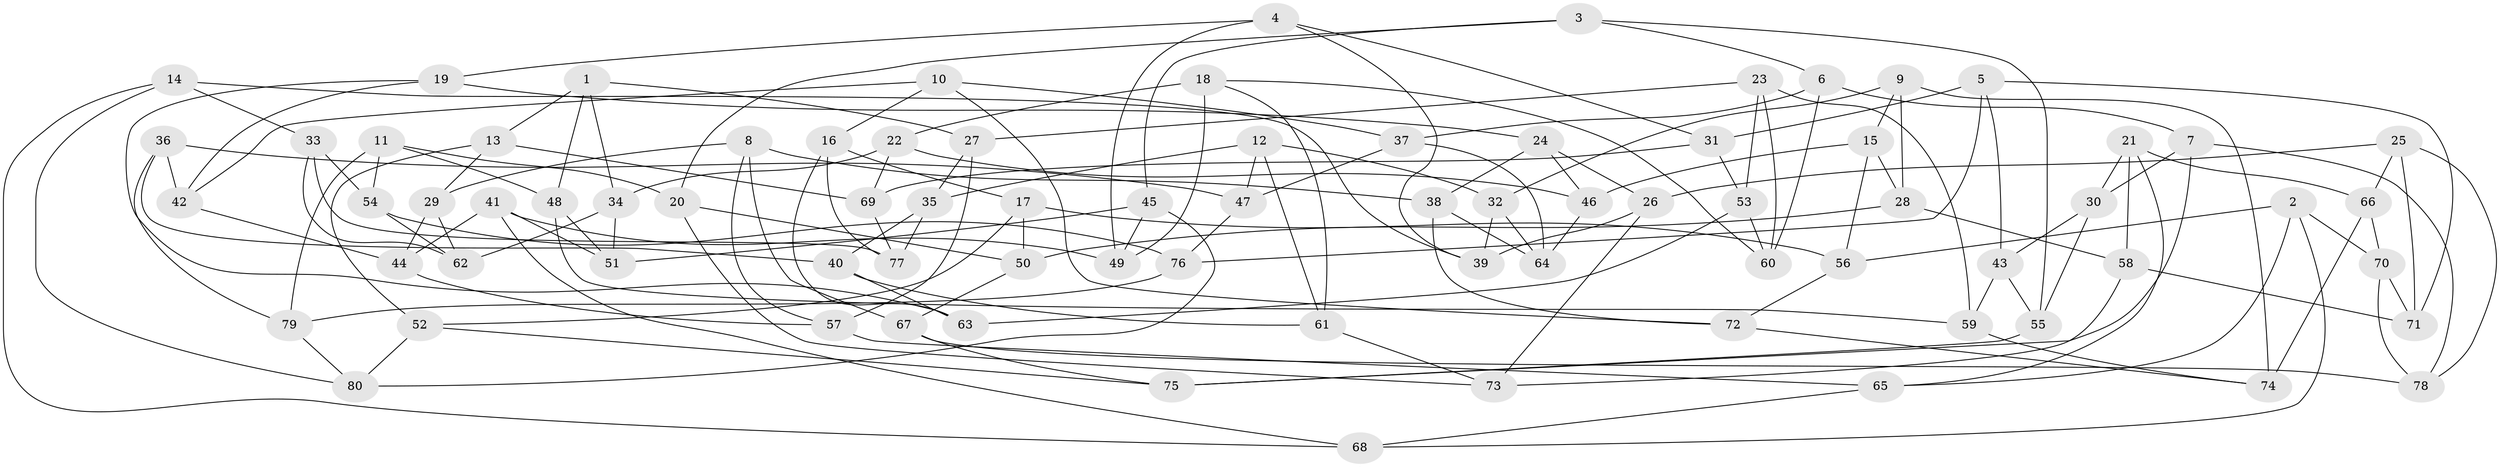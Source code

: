 // Generated by graph-tools (version 1.1) at 2025/38/03/09/25 02:38:11]
// undirected, 80 vertices, 160 edges
graph export_dot {
graph [start="1"]
  node [color=gray90,style=filled];
  1;
  2;
  3;
  4;
  5;
  6;
  7;
  8;
  9;
  10;
  11;
  12;
  13;
  14;
  15;
  16;
  17;
  18;
  19;
  20;
  21;
  22;
  23;
  24;
  25;
  26;
  27;
  28;
  29;
  30;
  31;
  32;
  33;
  34;
  35;
  36;
  37;
  38;
  39;
  40;
  41;
  42;
  43;
  44;
  45;
  46;
  47;
  48;
  49;
  50;
  51;
  52;
  53;
  54;
  55;
  56;
  57;
  58;
  59;
  60;
  61;
  62;
  63;
  64;
  65;
  66;
  67;
  68;
  69;
  70;
  71;
  72;
  73;
  74;
  75;
  76;
  77;
  78;
  79;
  80;
  1 -- 13;
  1 -- 34;
  1 -- 27;
  1 -- 48;
  2 -- 56;
  2 -- 65;
  2 -- 68;
  2 -- 70;
  3 -- 6;
  3 -- 55;
  3 -- 45;
  3 -- 20;
  4 -- 39;
  4 -- 19;
  4 -- 49;
  4 -- 31;
  5 -- 43;
  5 -- 31;
  5 -- 71;
  5 -- 76;
  6 -- 37;
  6 -- 7;
  6 -- 60;
  7 -- 78;
  7 -- 75;
  7 -- 30;
  8 -- 38;
  8 -- 67;
  8 -- 29;
  8 -- 57;
  9 -- 32;
  9 -- 28;
  9 -- 74;
  9 -- 15;
  10 -- 42;
  10 -- 37;
  10 -- 16;
  10 -- 72;
  11 -- 20;
  11 -- 54;
  11 -- 48;
  11 -- 79;
  12 -- 35;
  12 -- 32;
  12 -- 61;
  12 -- 47;
  13 -- 52;
  13 -- 69;
  13 -- 29;
  14 -- 39;
  14 -- 33;
  14 -- 68;
  14 -- 80;
  15 -- 28;
  15 -- 56;
  15 -- 46;
  16 -- 77;
  16 -- 17;
  16 -- 63;
  17 -- 50;
  17 -- 52;
  17 -- 56;
  18 -- 22;
  18 -- 49;
  18 -- 61;
  18 -- 60;
  19 -- 24;
  19 -- 63;
  19 -- 42;
  20 -- 50;
  20 -- 73;
  21 -- 66;
  21 -- 30;
  21 -- 65;
  21 -- 58;
  22 -- 69;
  22 -- 46;
  22 -- 34;
  23 -- 59;
  23 -- 27;
  23 -- 53;
  23 -- 60;
  24 -- 38;
  24 -- 46;
  24 -- 26;
  25 -- 26;
  25 -- 66;
  25 -- 78;
  25 -- 71;
  26 -- 39;
  26 -- 73;
  27 -- 57;
  27 -- 35;
  28 -- 50;
  28 -- 58;
  29 -- 44;
  29 -- 62;
  30 -- 55;
  30 -- 43;
  31 -- 53;
  31 -- 69;
  32 -- 64;
  32 -- 39;
  33 -- 62;
  33 -- 77;
  33 -- 54;
  34 -- 51;
  34 -- 62;
  35 -- 40;
  35 -- 77;
  36 -- 40;
  36 -- 47;
  36 -- 79;
  36 -- 42;
  37 -- 64;
  37 -- 47;
  38 -- 72;
  38 -- 64;
  40 -- 63;
  40 -- 61;
  41 -- 44;
  41 -- 49;
  41 -- 68;
  41 -- 51;
  42 -- 44;
  43 -- 59;
  43 -- 55;
  44 -- 57;
  45 -- 80;
  45 -- 51;
  45 -- 49;
  46 -- 64;
  47 -- 76;
  48 -- 51;
  48 -- 59;
  50 -- 67;
  52 -- 75;
  52 -- 80;
  53 -- 63;
  53 -- 60;
  54 -- 76;
  54 -- 62;
  55 -- 75;
  56 -- 72;
  57 -- 65;
  58 -- 71;
  58 -- 73;
  59 -- 74;
  61 -- 73;
  65 -- 68;
  66 -- 74;
  66 -- 70;
  67 -- 75;
  67 -- 78;
  69 -- 77;
  70 -- 71;
  70 -- 78;
  72 -- 74;
  76 -- 79;
  79 -- 80;
}
